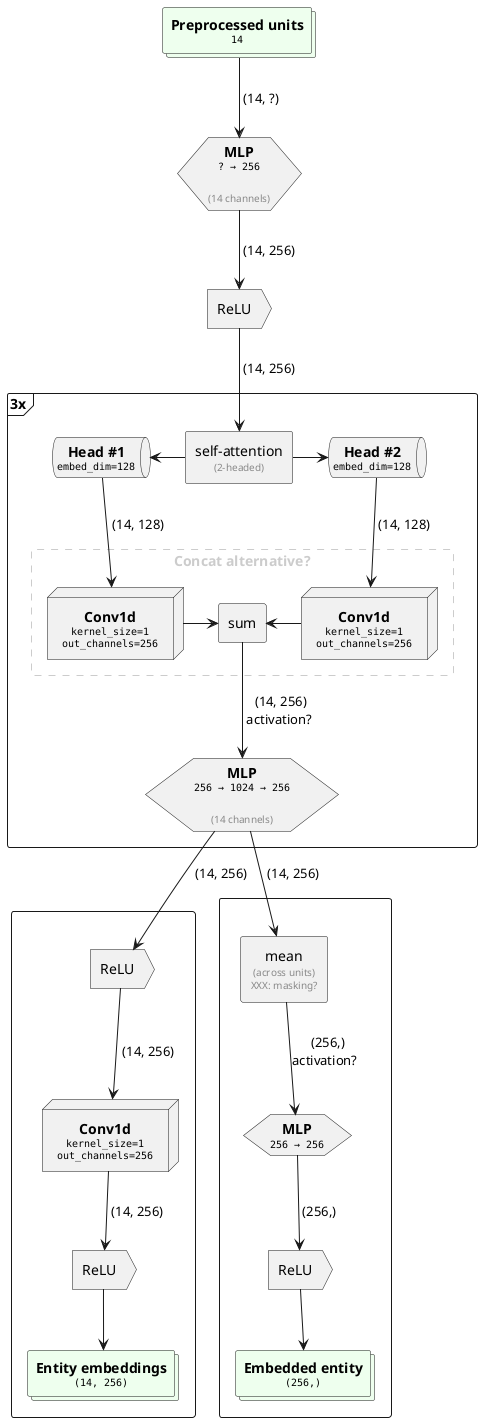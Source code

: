 @startuml "arch-vcmi-alphastar"

skinparam defaultTextAlignment center

<style>
Collections {
  BackGroundColor #efe
}
</style>

'''
''' Utility functions
'''

!function $replace($txt, $search, $repl)
  !$replaced = ""
  !while %strpos($txt, $search) >= 0
    !$position = %strpos($txt, $search)
    !$replaced = $replaced + %substr($txt, 0, $position) + $repl
    !$txt = %substr($txt, $position + %strlen($search))
  !endwhile
  !return $replaced + $txt
!endfunction

' Wraps each line of $txt within $open and $close
' Example:
'   $tagged_text("<color:red>", "two\nlines", "</color>")
'   => "<color:red>two</color>\n<color:red>lines</color>")"
!function $tagged_text($open, $txt, $close) return $open + $replace($txt, "\n", $close+"\n"+$open) + $close

!function $node_text($desc) return $tagged_text("<font:monospaced><size:10>", $desc, "</size></font>")
!function $node_text($name, $desc) return "<b>"+$name+"</b>\n"+$node_text($desc)
!function $node_text($name, $desc, $txt) return $node_text($name, $desc)+"\n\n"+$tagged_text("<color:888><size:10>", $txt, "</size></color>")

'''
''' Node types
'''

' Data
!procedure $Data($id, $name, $txt)
  Collections $id as "$node_text($name, $txt)"
!endprocedure

' MLP (FC)
!procedure $MLP($id, $name, $desc)
  Hexagon $id as "$node_text($name, $desc)"
!endprocedure
!procedure $MLP($id, $name, $desc, $txt)
  Hexagon $id as "$node_text($name, $desc, $txt)"
!endprocedure

' Attention
!procedure $Attention($id, $name, $desc)
  Queue $id as "$node_text($name, $desc)"
!endprocedure
!procedure $Attention($id, $name, $desc, $txt)
  Queue $id as "$node_text($name, $desc, $txt)"
!endprocedure

' Convolution
!procedure $Convolution($id, $name, $desc)
  Node $id as "$node_text($name, $desc)"
!endprocedure
!procedure $Convolution($id, $name, $desc, $txt)
  Node $id as "$node_text($name, $desc, $txt)"
!endprocedure

' Activation
!procedure $Activation($id, $name)
  Action $id as "$name"
!endprocedure

' Sum / Mean / etc.
!procedure $Op($id, $name)
  Agent $id as "$name"
!endprocedure
!procedure $Op($id, $name, $txt)
  ' Agent $id as "$node_text($name, "", $txt)"
  Agent $id as "$name\n$tagged_text("<color:888><size:10>", $txt, "</size></color>")"
!endprocedure

' Link
!procedure $Link($a, $b, $dim)
  $a --> $b : " $dim "
!endprocedure
!procedure $Link($a, $b, $dim, $txt)
  ' The newline causes a bug where the 1st line appears
  ' on the top-left side
  ' ...but it looks better that way
  $a --> $b : " $dim "\n$txt
!endprocedure


' collections "data"
' action Convolution
' hexagon MLP (FC)
' queue Transformer
''' less used:
' label label
' node node
' rectangle rectangle2
' storage storage


$Data(enc1in, "Preprocessed units", "14")
$MLP(enc1mlp, "MLP", "? → 256", "(14 channels)")
$Link(enc1in, enc1mlp, "(14, ?)")
$Activation(enc1act, "ReLU")
$Link(enc1mlp, enc1act, "(14, 256)")

Frame "3x" as transformer {
  $Op(t1split, "self-attention", "(2-headed)")
  $Link(enc1act, t1split, "(14, 256)")
  $Attention(t1h1, "Head #1", "embed_dim=128")
  $Attention(t1h2, "Head #2", "embed_dim=128")
  t1h1 <- t1split
  t1split -> t1h2

  Rectangle "Concat alternative?" #white;line:ccc;line.dashed;text:ccc {
    $Convolution(t1conv1, "Conv1d", "kernel_size=1\nout_channels=256")
    $Convolution(t1conv2, "Conv1d", "kernel_size=1\nout_channels=256")
    $Link(t1h1, t1conv1, "(14, 128)")
    $Link(t1h2, t1conv2, "(14, 128)")

    $Op(t1sum, "sum")
    t1conv1 -> t1sum
    t1sum <- t1conv2
  }

  $MLP(t1mlp, "MLP", "256 → 1024 → 256", "(14 channels)")
  $Link(t1sum, t1mlp, "(14, 256)\n activation?")
}

Rectangle r1 as " " {
  $Activation(r1act1, "ReLU")
  $Link(t1mlp, r1act1, "(14, 256)")
  $Convolution(conv1, "Conv1d", "kernel_size=1\nout_channels=256")
  $Link(r1act1, conv1, "(14, 256)")
  $Activation(r1act2, "ReLU")
  $Link(conv1, r1act2, "(14, 256)")

  $Data(entity_embeddings, "Entity embeddings", "(14, 256)")
  r1act2 --> entity_embeddings
}

Rectangle r2 as " " {
  $Op(r2mean, "mean", "(across units)\nXXX: masking?")
  $Link(t1mlp, r2mean, "(14, 256)")
  $MLP(r2mlp, "MLP", "256 → 256")
  $Link(r2mean, r2mlp, "(256,)\nactivation?")
  $Activation(r2act, "ReLU")
  $Link(r2mlp, r2act, "(256,)")

  $Data(embedded_entity, "Embedded entity", "(256,)")
  r2act --> embedded_entity
}

@enduml

